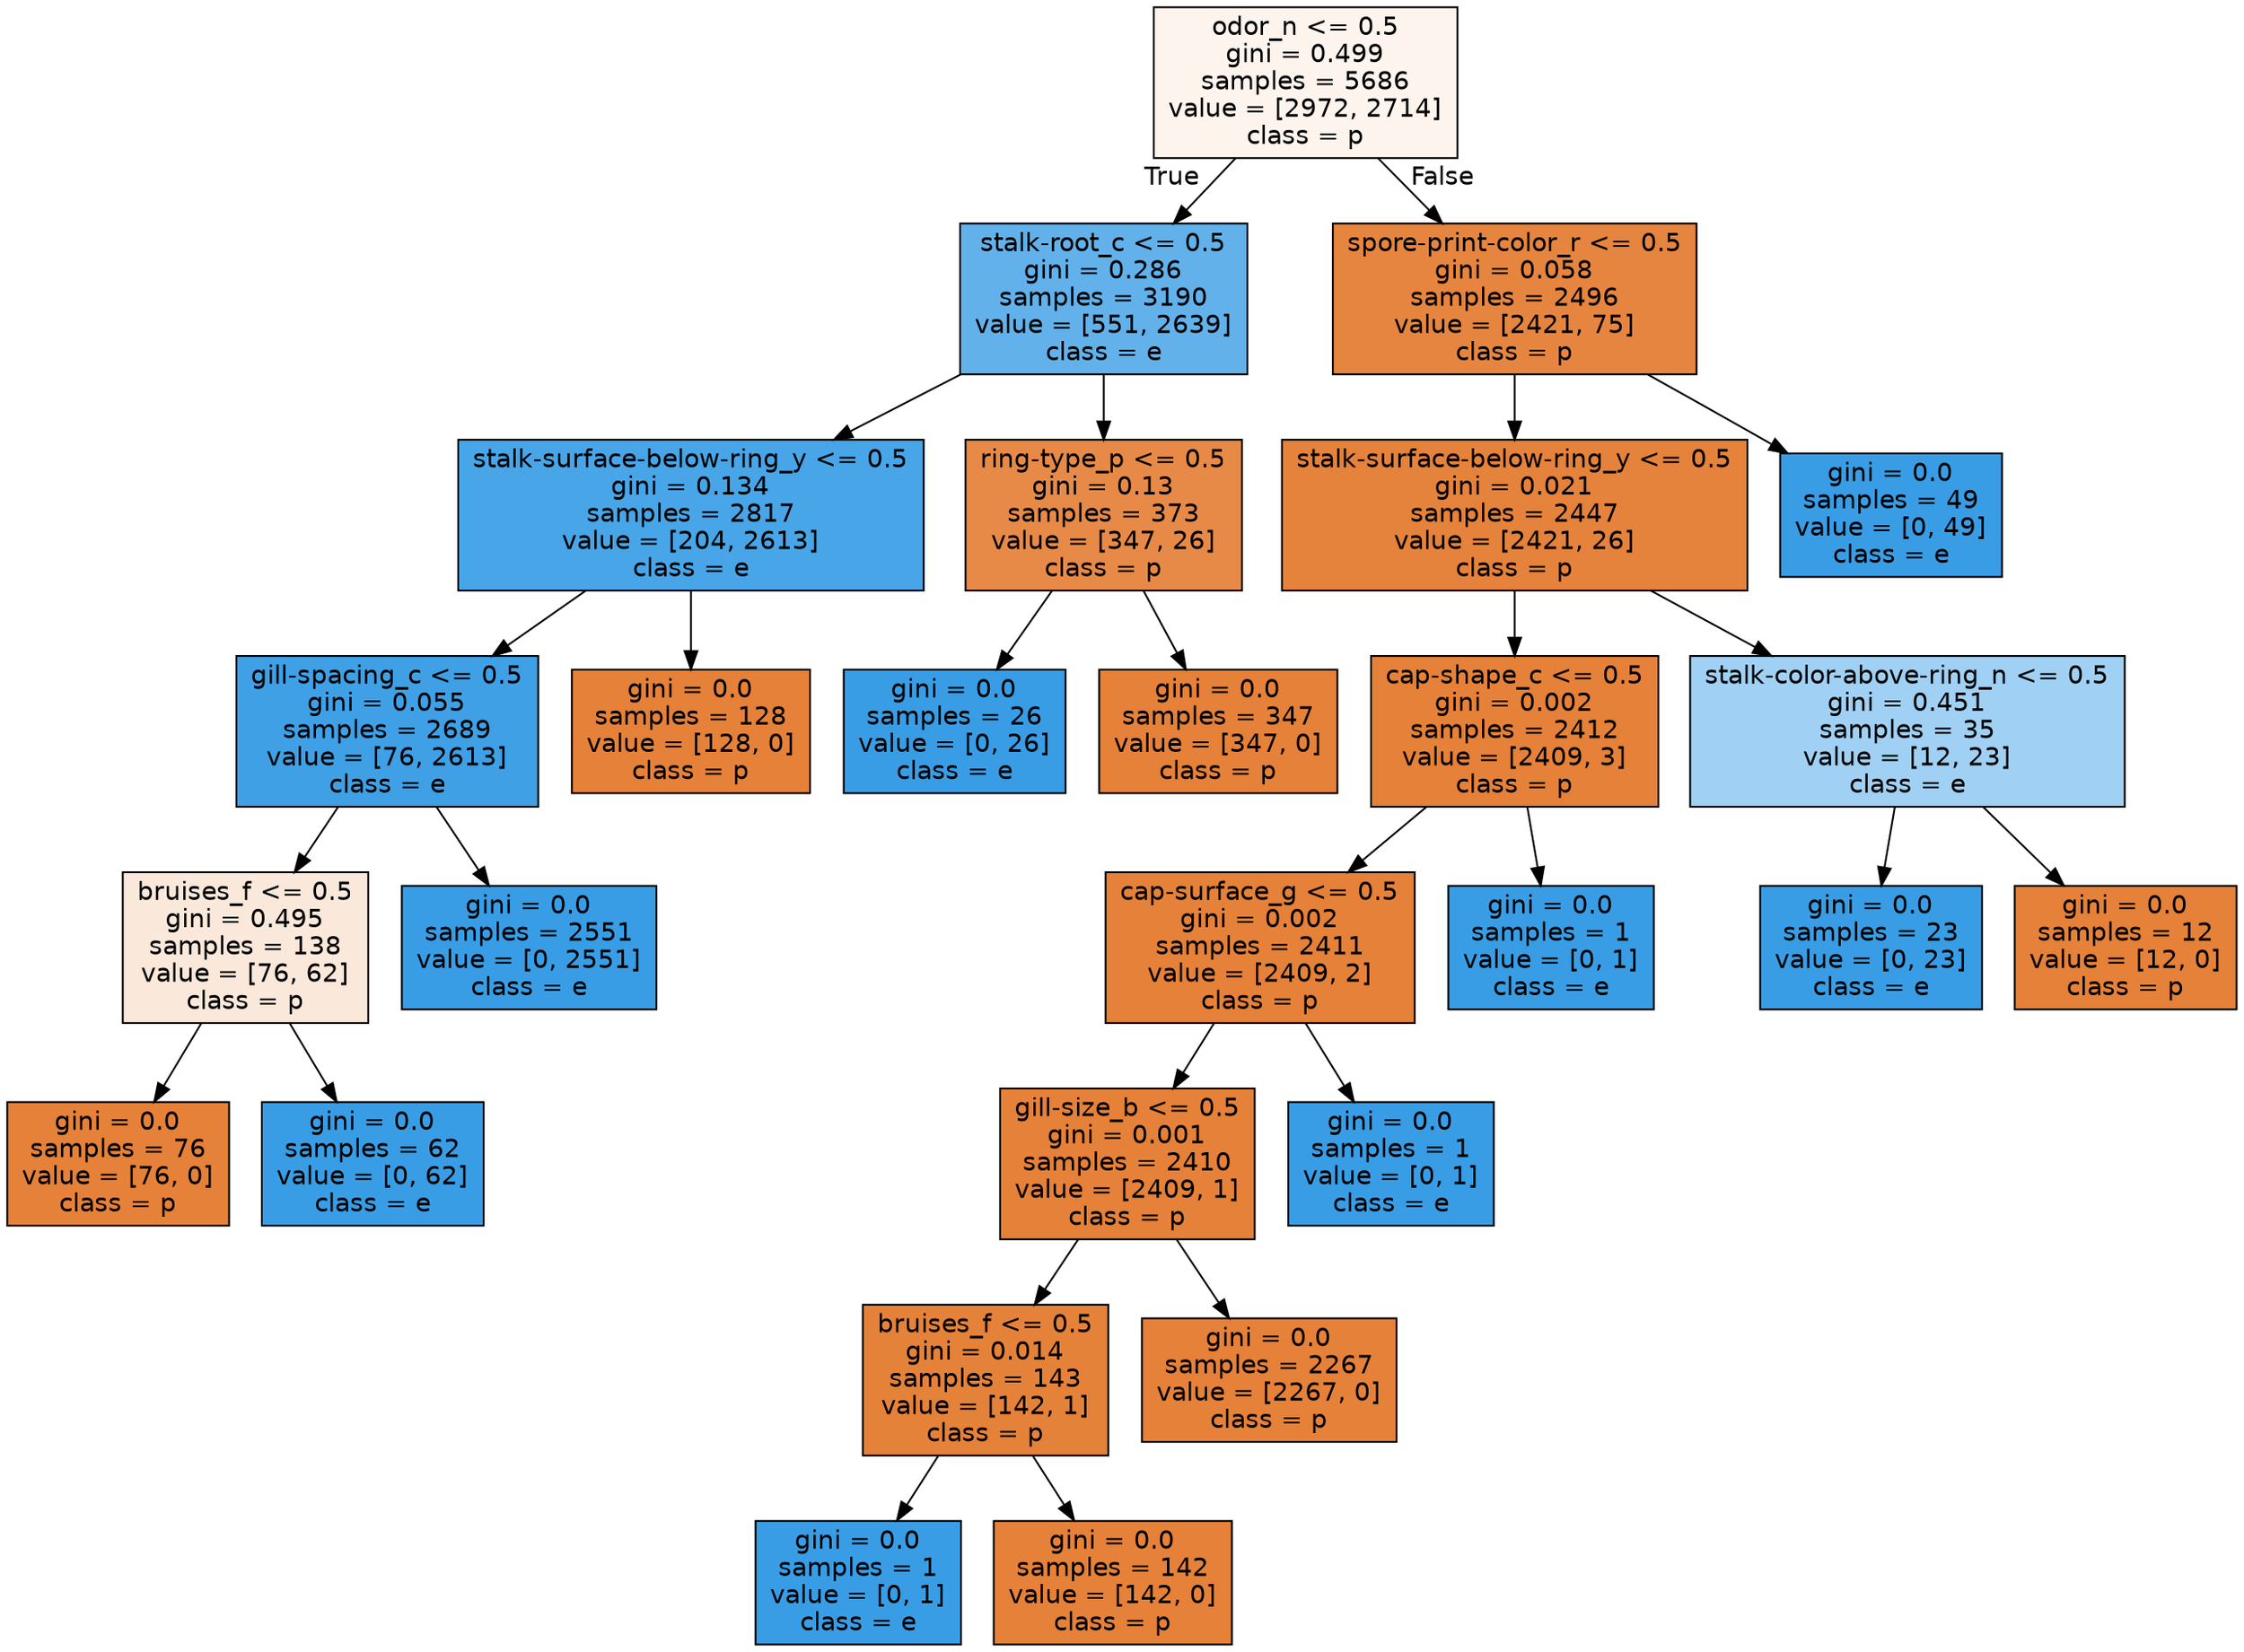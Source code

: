 digraph Tree {
node [shape=box, style="filled", color="black", fontname="helvetica"] ;
edge [fontname="helvetica"] ;
0 [label="odor_n <= 0.5\ngini = 0.499\nsamples = 5686\nvalue = [2972, 2714]\nclass = p", fillcolor="#fdf4ee"] ;
1 [label="stalk-root_c <= 0.5\ngini = 0.286\nsamples = 3190\nvalue = [551, 2639]\nclass = e", fillcolor="#62b1ea"] ;
0 -> 1 [labeldistance=2.5, labelangle=45, headlabel="True"] ;
2 [label="stalk-surface-below-ring_y <= 0.5\ngini = 0.134\nsamples = 2817\nvalue = [204, 2613]\nclass = e", fillcolor="#48a5e7"] ;
1 -> 2 ;
3 [label="gill-spacing_c <= 0.5\ngini = 0.055\nsamples = 2689\nvalue = [76, 2613]\nclass = e", fillcolor="#3fa0e6"] ;
2 -> 3 ;
4 [label="bruises_f <= 0.5\ngini = 0.495\nsamples = 138\nvalue = [76, 62]\nclass = p", fillcolor="#fae8db"] ;
3 -> 4 ;
5 [label="gini = 0.0\nsamples = 76\nvalue = [76, 0]\nclass = p", fillcolor="#e58139"] ;
4 -> 5 ;
6 [label="gini = 0.0\nsamples = 62\nvalue = [0, 62]\nclass = e", fillcolor="#399de5"] ;
4 -> 6 ;
7 [label="gini = 0.0\nsamples = 2551\nvalue = [0, 2551]\nclass = e", fillcolor="#399de5"] ;
3 -> 7 ;
8 [label="gini = 0.0\nsamples = 128\nvalue = [128, 0]\nclass = p", fillcolor="#e58139"] ;
2 -> 8 ;
9 [label="ring-type_p <= 0.5\ngini = 0.13\nsamples = 373\nvalue = [347, 26]\nclass = p", fillcolor="#e78a48"] ;
1 -> 9 ;
10 [label="gini = 0.0\nsamples = 26\nvalue = [0, 26]\nclass = e", fillcolor="#399de5"] ;
9 -> 10 ;
11 [label="gini = 0.0\nsamples = 347\nvalue = [347, 0]\nclass = p", fillcolor="#e58139"] ;
9 -> 11 ;
12 [label="spore-print-color_r <= 0.5\ngini = 0.058\nsamples = 2496\nvalue = [2421, 75]\nclass = p", fillcolor="#e6853f"] ;
0 -> 12 [labeldistance=2.5, labelangle=-45, headlabel="False"] ;
13 [label="stalk-surface-below-ring_y <= 0.5\ngini = 0.021\nsamples = 2447\nvalue = [2421, 26]\nclass = p", fillcolor="#e5823b"] ;
12 -> 13 ;
14 [label="cap-shape_c <= 0.5\ngini = 0.002\nsamples = 2412\nvalue = [2409, 3]\nclass = p", fillcolor="#e58139"] ;
13 -> 14 ;
15 [label="cap-surface_g <= 0.5\ngini = 0.002\nsamples = 2411\nvalue = [2409, 2]\nclass = p", fillcolor="#e58139"] ;
14 -> 15 ;
16 [label="gill-size_b <= 0.5\ngini = 0.001\nsamples = 2410\nvalue = [2409, 1]\nclass = p", fillcolor="#e58139"] ;
15 -> 16 ;
17 [label="bruises_f <= 0.5\ngini = 0.014\nsamples = 143\nvalue = [142, 1]\nclass = p", fillcolor="#e5823a"] ;
16 -> 17 ;
18 [label="gini = 0.0\nsamples = 1\nvalue = [0, 1]\nclass = e", fillcolor="#399de5"] ;
17 -> 18 ;
19 [label="gini = 0.0\nsamples = 142\nvalue = [142, 0]\nclass = p", fillcolor="#e58139"] ;
17 -> 19 ;
20 [label="gini = 0.0\nsamples = 2267\nvalue = [2267, 0]\nclass = p", fillcolor="#e58139"] ;
16 -> 20 ;
21 [label="gini = 0.0\nsamples = 1\nvalue = [0, 1]\nclass = e", fillcolor="#399de5"] ;
15 -> 21 ;
22 [label="gini = 0.0\nsamples = 1\nvalue = [0, 1]\nclass = e", fillcolor="#399de5"] ;
14 -> 22 ;
23 [label="stalk-color-above-ring_n <= 0.5\ngini = 0.451\nsamples = 35\nvalue = [12, 23]\nclass = e", fillcolor="#a0d0f3"] ;
13 -> 23 ;
24 [label="gini = 0.0\nsamples = 23\nvalue = [0, 23]\nclass = e", fillcolor="#399de5"] ;
23 -> 24 ;
25 [label="gini = 0.0\nsamples = 12\nvalue = [12, 0]\nclass = p", fillcolor="#e58139"] ;
23 -> 25 ;
26 [label="gini = 0.0\nsamples = 49\nvalue = [0, 49]\nclass = e", fillcolor="#399de5"] ;
12 -> 26 ;
}